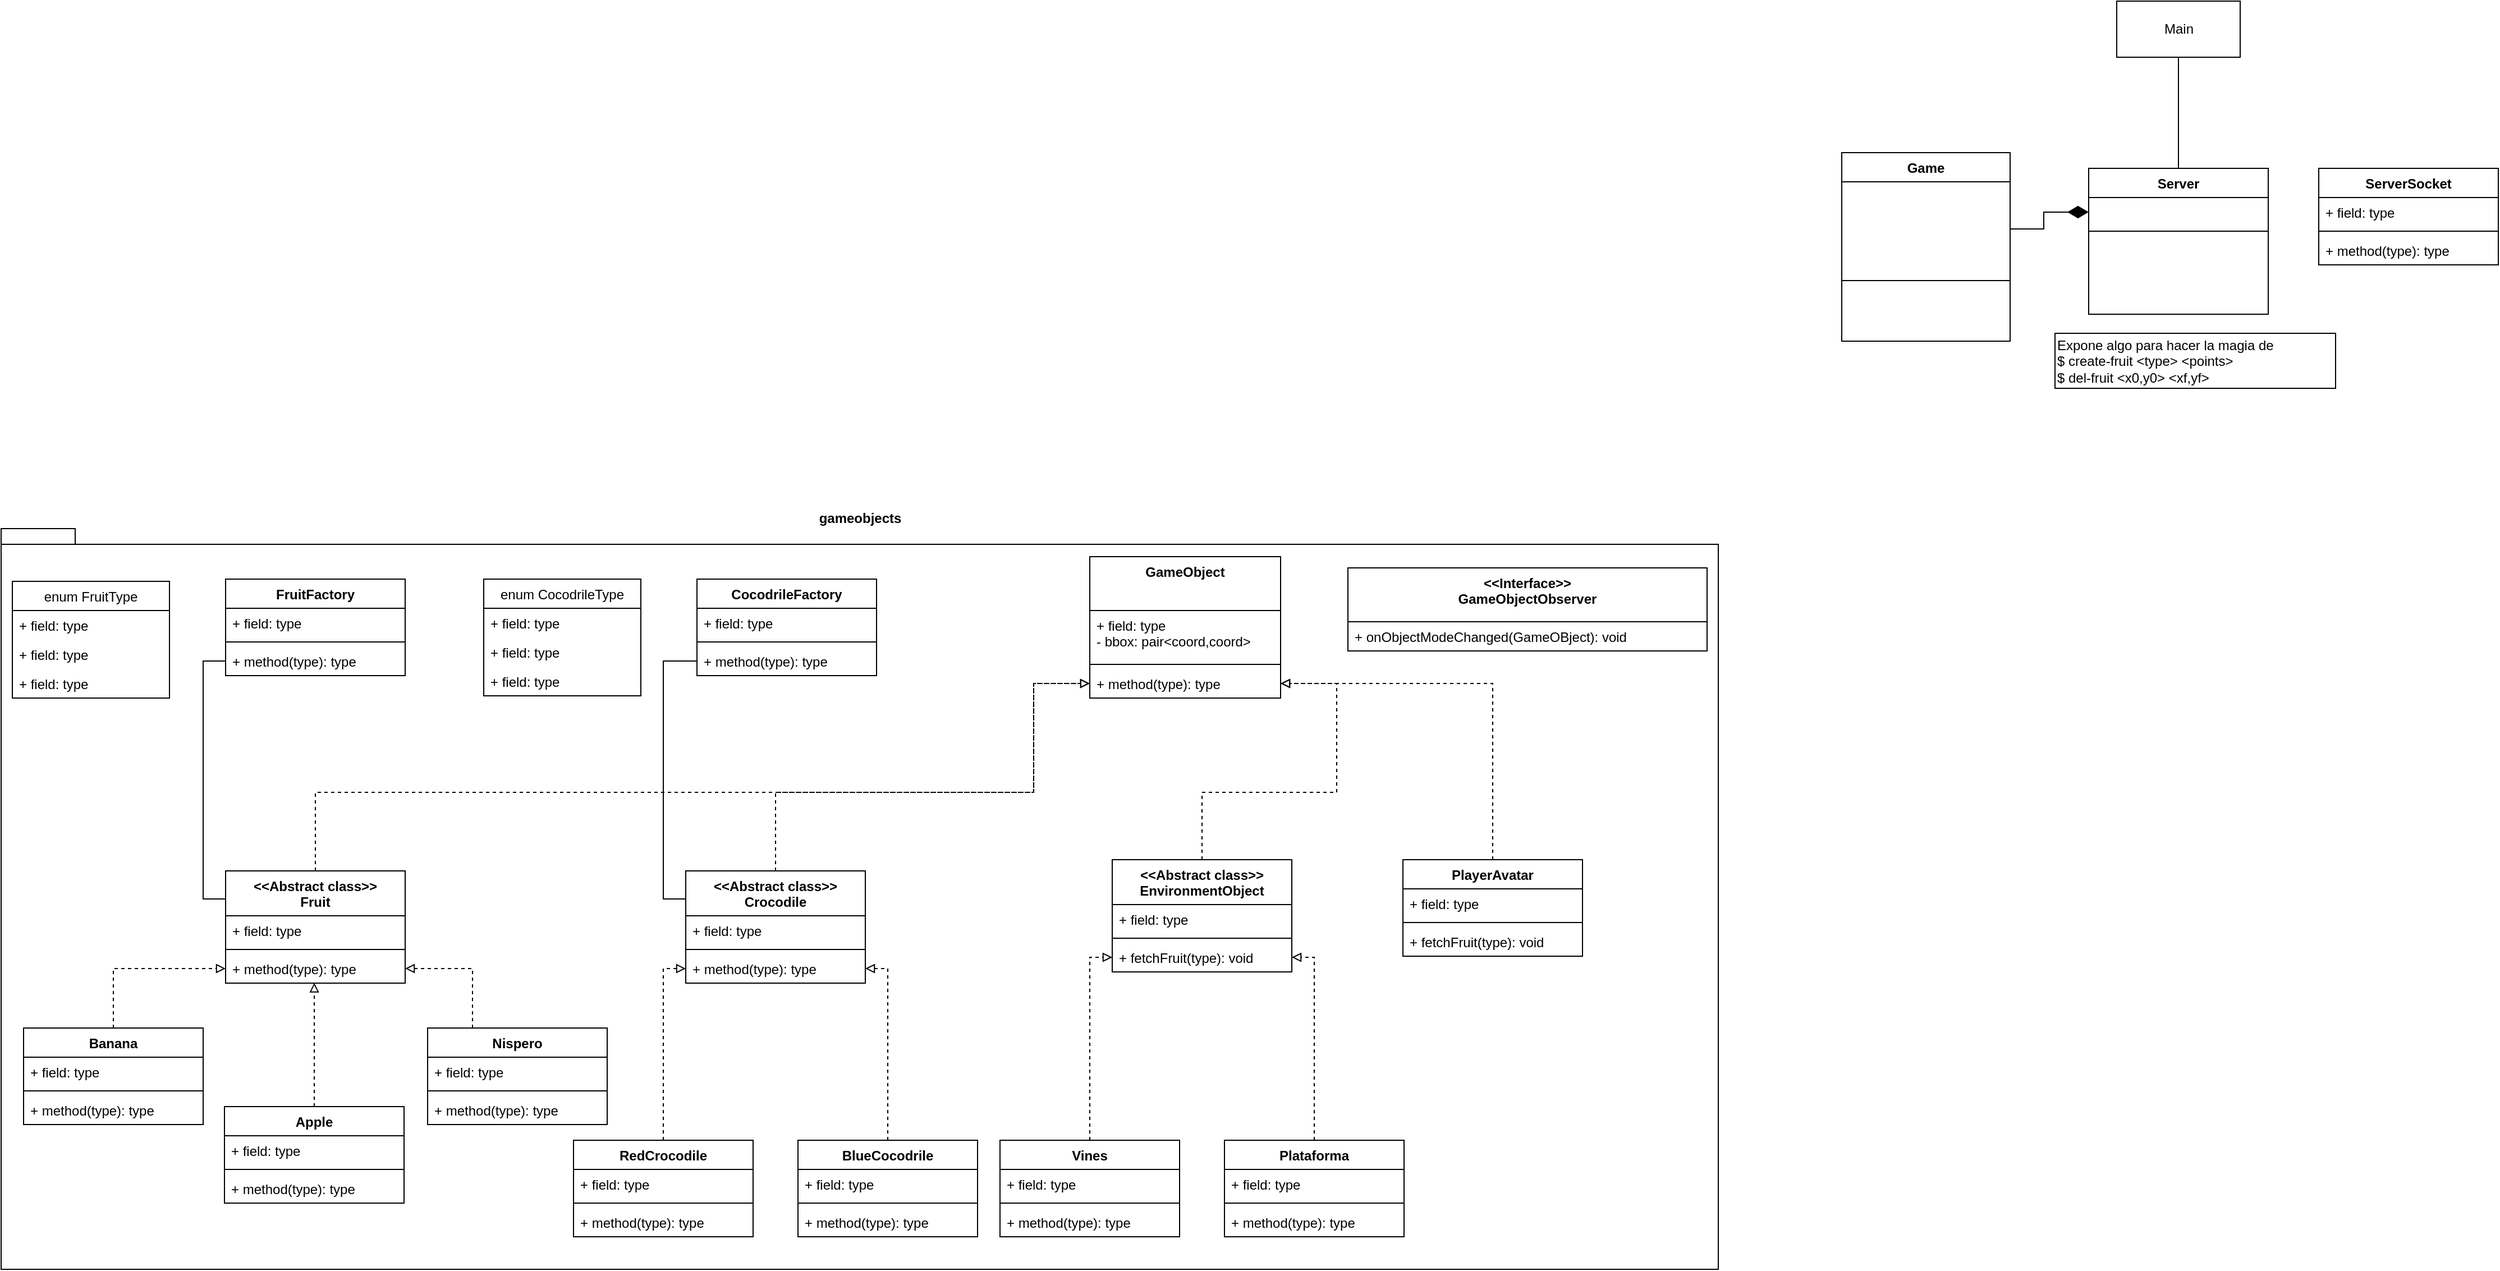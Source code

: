 <mxfile version="14.5.1" type="device" pages="2"><diagram id="uaH-q7rOBK6Ky9ssXsad" name="Java"><mxGraphModel dx="3731" dy="1160" grid="1" gridSize="10" guides="1" tooltips="1" connect="1" arrows="1" fold="1" page="1" pageScale="1" pageWidth="850" pageHeight="1100" math="0" shadow="0"><root><mxCell id="0"/><mxCell id="1" parent="0"/><mxCell id="pXNgIAThSPQc1hBLqP_n-34" value="gameobjects" style="shape=folder;fontStyle=1;spacingTop=10;tabWidth=40;tabHeight=14;tabPosition=left;html=1;labelPosition=center;verticalLabelPosition=top;align=center;verticalAlign=bottom;" parent="1" vertex="1"><mxGeometry x="-1590" y="950" width="1530" height="660" as="geometry"/></mxCell><mxCell id="pXNgIAThSPQc1hBLqP_n-14" style="edgeStyle=orthogonalEdgeStyle;rounded=0;orthogonalLoop=1;jettySize=auto;html=1;exitX=0.5;exitY=0;exitDx=0;exitDy=0;entryX=0;entryY=0.5;entryDx=0;entryDy=0;dashed=1;endArrow=block;endFill=0;" parent="1" source="VCWMj5LCKk2TwLhpMSmU-18" target="WwbJ0MnaYYisVBygQ1Aa-48" edge="1"><mxGeometry relative="1" as="geometry"><Array as="points"><mxPoint x="-1310" y="1185"/><mxPoint x="-670" y="1185"/><mxPoint x="-670" y="1088"/></Array></mxGeometry></mxCell><mxCell id="pXNgIAThSPQc1hBLqP_n-19" style="edgeStyle=orthogonalEdgeStyle;rounded=0;orthogonalLoop=1;jettySize=auto;html=1;exitX=0;exitY=0.25;exitDx=0;exitDy=0;entryX=0;entryY=0.5;entryDx=0;entryDy=0;endArrow=none;endFill=0;" parent="1" source="VCWMj5LCKk2TwLhpMSmU-18" target="WwbJ0MnaYYisVBygQ1Aa-33" edge="1"><mxGeometry relative="1" as="geometry"/></mxCell><mxCell id="VCWMj5LCKk2TwLhpMSmU-18" value="&lt;&lt;Abstract class&gt;&gt;&#10;Fruit" style="swimlane;fontStyle=1;align=center;verticalAlign=top;childLayout=stackLayout;horizontal=1;startSize=40;horizontalStack=0;resizeParent=1;resizeParentMax=0;resizeLast=0;collapsible=1;marginBottom=0;" parent="1" vertex="1"><mxGeometry x="-1390" y="1255" width="160" height="100" as="geometry"/></mxCell><mxCell id="VCWMj5LCKk2TwLhpMSmU-19" value="+ field: type" style="text;strokeColor=none;fillColor=none;align=left;verticalAlign=top;spacingLeft=4;spacingRight=4;overflow=hidden;rotatable=0;points=[[0,0.5],[1,0.5]];portConstraint=eastwest;" parent="VCWMj5LCKk2TwLhpMSmU-18" vertex="1"><mxGeometry y="40" width="160" height="26" as="geometry"/></mxCell><mxCell id="VCWMj5LCKk2TwLhpMSmU-20" value="" style="line;strokeWidth=1;fillColor=none;align=left;verticalAlign=middle;spacingTop=-1;spacingLeft=3;spacingRight=3;rotatable=0;labelPosition=right;points=[];portConstraint=eastwest;" parent="VCWMj5LCKk2TwLhpMSmU-18" vertex="1"><mxGeometry y="66" width="160" height="8" as="geometry"/></mxCell><mxCell id="VCWMj5LCKk2TwLhpMSmU-21" value="+ method(type): type" style="text;strokeColor=none;fillColor=none;align=left;verticalAlign=top;spacingLeft=4;spacingRight=4;overflow=hidden;rotatable=0;points=[[0,0.5],[1,0.5]];portConstraint=eastwest;" parent="VCWMj5LCKk2TwLhpMSmU-18" vertex="1"><mxGeometry y="74" width="160" height="26" as="geometry"/></mxCell><mxCell id="pXNgIAThSPQc1hBLqP_n-9" style="edgeStyle=orthogonalEdgeStyle;rounded=0;orthogonalLoop=1;jettySize=auto;html=1;exitX=0.5;exitY=0;exitDx=0;exitDy=0;entryX=0;entryY=0.5;entryDx=0;entryDy=0;startArrow=none;startFill=0;endArrow=block;endFill=0;dashed=1;" parent="1" source="VCWMj5LCKk2TwLhpMSmU-22" target="VCWMj5LCKk2TwLhpMSmU-21" edge="1"><mxGeometry relative="1" as="geometry"/></mxCell><mxCell id="VCWMj5LCKk2TwLhpMSmU-22" value="Banana" style="swimlane;fontStyle=1;align=center;verticalAlign=top;childLayout=stackLayout;horizontal=1;startSize=26;horizontalStack=0;resizeParent=1;resizeParentMax=0;resizeLast=0;collapsible=1;marginBottom=0;" parent="1" vertex="1"><mxGeometry x="-1570" y="1395" width="160" height="86" as="geometry"/></mxCell><mxCell id="VCWMj5LCKk2TwLhpMSmU-23" value="+ field: type" style="text;strokeColor=none;fillColor=none;align=left;verticalAlign=top;spacingLeft=4;spacingRight=4;overflow=hidden;rotatable=0;points=[[0,0.5],[1,0.5]];portConstraint=eastwest;" parent="VCWMj5LCKk2TwLhpMSmU-22" vertex="1"><mxGeometry y="26" width="160" height="26" as="geometry"/></mxCell><mxCell id="VCWMj5LCKk2TwLhpMSmU-24" value="" style="line;strokeWidth=1;fillColor=none;align=left;verticalAlign=middle;spacingTop=-1;spacingLeft=3;spacingRight=3;rotatable=0;labelPosition=right;points=[];portConstraint=eastwest;" parent="VCWMj5LCKk2TwLhpMSmU-22" vertex="1"><mxGeometry y="52" width="160" height="8" as="geometry"/></mxCell><mxCell id="VCWMj5LCKk2TwLhpMSmU-25" value="+ method(type): type" style="text;strokeColor=none;fillColor=none;align=left;verticalAlign=top;spacingLeft=4;spacingRight=4;overflow=hidden;rotatable=0;points=[[0,0.5],[1,0.5]];portConstraint=eastwest;" parent="VCWMj5LCKk2TwLhpMSmU-22" vertex="1"><mxGeometry y="60" width="160" height="26" as="geometry"/></mxCell><mxCell id="pXNgIAThSPQc1hBLqP_n-10" style="edgeStyle=orthogonalEdgeStyle;rounded=0;orthogonalLoop=1;jettySize=auto;html=1;exitX=0.5;exitY=0;exitDx=0;exitDy=0;entryX=0.494;entryY=0.989;entryDx=0;entryDy=0;entryPerimeter=0;startArrow=none;startFill=0;endArrow=block;endFill=0;dashed=1;" parent="1" source="VCWMj5LCKk2TwLhpMSmU-26" target="VCWMj5LCKk2TwLhpMSmU-21" edge="1"><mxGeometry relative="1" as="geometry"/></mxCell><mxCell id="VCWMj5LCKk2TwLhpMSmU-26" value="Apple" style="swimlane;fontStyle=1;align=center;verticalAlign=top;childLayout=stackLayout;horizontal=1;startSize=26;horizontalStack=0;resizeParent=1;resizeParentMax=0;resizeLast=0;collapsible=1;marginBottom=0;" parent="1" vertex="1"><mxGeometry x="-1391" y="1465" width="160" height="86" as="geometry"/></mxCell><mxCell id="VCWMj5LCKk2TwLhpMSmU-27" value="+ field: type" style="text;strokeColor=none;fillColor=none;align=left;verticalAlign=top;spacingLeft=4;spacingRight=4;overflow=hidden;rotatable=0;points=[[0,0.5],[1,0.5]];portConstraint=eastwest;" parent="VCWMj5LCKk2TwLhpMSmU-26" vertex="1"><mxGeometry y="26" width="160" height="26" as="geometry"/></mxCell><mxCell id="VCWMj5LCKk2TwLhpMSmU-28" value="" style="line;strokeWidth=1;fillColor=none;align=left;verticalAlign=middle;spacingTop=-1;spacingLeft=3;spacingRight=3;rotatable=0;labelPosition=right;points=[];portConstraint=eastwest;" parent="VCWMj5LCKk2TwLhpMSmU-26" vertex="1"><mxGeometry y="52" width="160" height="8" as="geometry"/></mxCell><mxCell id="VCWMj5LCKk2TwLhpMSmU-29" value="+ method(type): type" style="text;strokeColor=none;fillColor=none;align=left;verticalAlign=top;spacingLeft=4;spacingRight=4;overflow=hidden;rotatable=0;points=[[0,0.5],[1,0.5]];portConstraint=eastwest;" parent="VCWMj5LCKk2TwLhpMSmU-26" vertex="1"><mxGeometry y="60" width="160" height="26" as="geometry"/></mxCell><mxCell id="pXNgIAThSPQc1hBLqP_n-6" style="edgeStyle=orthogonalEdgeStyle;rounded=0;orthogonalLoop=1;jettySize=auto;html=1;exitX=0.25;exitY=0;exitDx=0;exitDy=0;startArrow=none;startFill=0;endArrow=block;endFill=0;dashed=1;" parent="1" source="VCWMj5LCKk2TwLhpMSmU-30" target="VCWMj5LCKk2TwLhpMSmU-21" edge="1"><mxGeometry relative="1" as="geometry"/></mxCell><mxCell id="VCWMj5LCKk2TwLhpMSmU-30" value="Nispero" style="swimlane;fontStyle=1;align=center;verticalAlign=top;childLayout=stackLayout;horizontal=1;startSize=26;horizontalStack=0;resizeParent=1;resizeParentMax=0;resizeLast=0;collapsible=1;marginBottom=0;" parent="1" vertex="1"><mxGeometry x="-1210" y="1395" width="160" height="86" as="geometry"/></mxCell><mxCell id="VCWMj5LCKk2TwLhpMSmU-31" value="+ field: type" style="text;strokeColor=none;fillColor=none;align=left;verticalAlign=top;spacingLeft=4;spacingRight=4;overflow=hidden;rotatable=0;points=[[0,0.5],[1,0.5]];portConstraint=eastwest;" parent="VCWMj5LCKk2TwLhpMSmU-30" vertex="1"><mxGeometry y="26" width="160" height="26" as="geometry"/></mxCell><mxCell id="VCWMj5LCKk2TwLhpMSmU-32" value="" style="line;strokeWidth=1;fillColor=none;align=left;verticalAlign=middle;spacingTop=-1;spacingLeft=3;spacingRight=3;rotatable=0;labelPosition=right;points=[];portConstraint=eastwest;" parent="VCWMj5LCKk2TwLhpMSmU-30" vertex="1"><mxGeometry y="52" width="160" height="8" as="geometry"/></mxCell><mxCell id="VCWMj5LCKk2TwLhpMSmU-33" value="+ method(type): type" style="text;strokeColor=none;fillColor=none;align=left;verticalAlign=top;spacingLeft=4;spacingRight=4;overflow=hidden;rotatable=0;points=[[0,0.5],[1,0.5]];portConstraint=eastwest;" parent="VCWMj5LCKk2TwLhpMSmU-30" vertex="1"><mxGeometry y="60" width="160" height="26" as="geometry"/></mxCell><mxCell id="VCWMj5LCKk2TwLhpMSmU-34" value="Game" style="swimlane;fontStyle=1;align=center;verticalAlign=top;childLayout=stackLayout;horizontal=1;startSize=26;horizontalStack=0;resizeParent=1;resizeParentMax=0;resizeLast=0;collapsible=1;marginBottom=0;" parent="1" vertex="1"><mxGeometry x="50" y="615" width="150" height="168" as="geometry"/></mxCell><mxCell id="VCWMj5LCKk2TwLhpMSmU-35" value=" " style="text;strokeColor=none;fillColor=none;align=left;verticalAlign=top;spacingLeft=4;spacingRight=4;overflow=hidden;rotatable=0;points=[[0,0.5],[1,0.5]];portConstraint=eastwest;" parent="VCWMj5LCKk2TwLhpMSmU-34" vertex="1"><mxGeometry y="26" width="150" height="84" as="geometry"/></mxCell><mxCell id="VCWMj5LCKk2TwLhpMSmU-36" value="" style="line;strokeWidth=1;fillColor=none;align=left;verticalAlign=middle;spacingTop=-1;spacingLeft=3;spacingRight=3;rotatable=0;labelPosition=right;points=[];portConstraint=eastwest;" parent="VCWMj5LCKk2TwLhpMSmU-34" vertex="1"><mxGeometry y="110" width="150" height="8" as="geometry"/></mxCell><mxCell id="VCWMj5LCKk2TwLhpMSmU-37" value=" " style="text;strokeColor=none;fillColor=none;align=left;verticalAlign=top;spacingLeft=4;spacingRight=4;overflow=hidden;rotatable=0;points=[[0,0.5],[1,0.5]];portConstraint=eastwest;" parent="VCWMj5LCKk2TwLhpMSmU-34" vertex="1"><mxGeometry y="118" width="150" height="50" as="geometry"/></mxCell><mxCell id="pXNgIAThSPQc1hBLqP_n-17" style="edgeStyle=orthogonalEdgeStyle;rounded=0;orthogonalLoop=1;jettySize=auto;html=1;exitX=0.5;exitY=0;exitDx=0;exitDy=0;dashed=1;endArrow=block;endFill=0;" parent="1" source="VCWMj5LCKk2TwLhpMSmU-48" target="WwbJ0MnaYYisVBygQ1Aa-48" edge="1"><mxGeometry relative="1" as="geometry"/></mxCell><mxCell id="VCWMj5LCKk2TwLhpMSmU-48" value="PlayerAvatar" style="swimlane;fontStyle=1;align=center;verticalAlign=top;childLayout=stackLayout;horizontal=1;startSize=26;horizontalStack=0;resizeParent=1;resizeParentMax=0;resizeLast=0;collapsible=1;marginBottom=0;" parent="1" vertex="1"><mxGeometry x="-341" y="1245" width="160" height="86" as="geometry"/></mxCell><mxCell id="VCWMj5LCKk2TwLhpMSmU-49" value="+ field: type" style="text;strokeColor=none;fillColor=none;align=left;verticalAlign=top;spacingLeft=4;spacingRight=4;overflow=hidden;rotatable=0;points=[[0,0.5],[1,0.5]];portConstraint=eastwest;" parent="VCWMj5LCKk2TwLhpMSmU-48" vertex="1"><mxGeometry y="26" width="160" height="26" as="geometry"/></mxCell><mxCell id="VCWMj5LCKk2TwLhpMSmU-50" value="" style="line;strokeWidth=1;fillColor=none;align=left;verticalAlign=middle;spacingTop=-1;spacingLeft=3;spacingRight=3;rotatable=0;labelPosition=right;points=[];portConstraint=eastwest;" parent="VCWMj5LCKk2TwLhpMSmU-48" vertex="1"><mxGeometry y="52" width="160" height="8" as="geometry"/></mxCell><mxCell id="VCWMj5LCKk2TwLhpMSmU-51" value="+ fetchFruit(type): void" style="text;strokeColor=none;fillColor=none;align=left;verticalAlign=top;spacingLeft=4;spacingRight=4;overflow=hidden;rotatable=0;points=[[0,0.5],[1,0.5]];portConstraint=eastwest;" parent="VCWMj5LCKk2TwLhpMSmU-48" vertex="1"><mxGeometry y="60" width="160" height="26" as="geometry"/></mxCell><mxCell id="VCWMj5LCKk2TwLhpMSmU-52" value="Server" style="swimlane;fontStyle=1;align=center;verticalAlign=top;childLayout=stackLayout;horizontal=1;startSize=26;horizontalStack=0;resizeParent=1;resizeParentMax=0;resizeLast=0;collapsible=1;marginBottom=0;" parent="1" vertex="1"><mxGeometry x="270" y="629" width="160" height="130" as="geometry"/></mxCell><mxCell id="VCWMj5LCKk2TwLhpMSmU-53" value=" " style="text;strokeColor=none;fillColor=none;align=left;verticalAlign=top;spacingLeft=4;spacingRight=4;overflow=hidden;rotatable=0;points=[[0,0.5],[1,0.5]];portConstraint=eastwest;" parent="VCWMj5LCKk2TwLhpMSmU-52" vertex="1"><mxGeometry y="26" width="160" height="26" as="geometry"/></mxCell><mxCell id="VCWMj5LCKk2TwLhpMSmU-54" value="" style="line;strokeWidth=1;fillColor=none;align=left;verticalAlign=middle;spacingTop=-1;spacingLeft=3;spacingRight=3;rotatable=0;labelPosition=right;points=[];portConstraint=eastwest;" parent="VCWMj5LCKk2TwLhpMSmU-52" vertex="1"><mxGeometry y="52" width="160" height="8" as="geometry"/></mxCell><mxCell id="VCWMj5LCKk2TwLhpMSmU-55" value=" " style="text;strokeColor=none;fillColor=none;align=left;verticalAlign=top;spacingLeft=4;spacingRight=4;overflow=hidden;rotatable=0;points=[[0,0.5],[1,0.5]];portConstraint=eastwest;" parent="VCWMj5LCKk2TwLhpMSmU-52" vertex="1"><mxGeometry y="60" width="160" height="70" as="geometry"/></mxCell><mxCell id="pXNgIAThSPQc1hBLqP_n-15" style="edgeStyle=orthogonalEdgeStyle;rounded=0;orthogonalLoop=1;jettySize=auto;html=1;exitX=0.5;exitY=0;exitDx=0;exitDy=0;entryX=0;entryY=0.5;entryDx=0;entryDy=0;dashed=1;endArrow=block;endFill=0;" parent="1" source="VCWMj5LCKk2TwLhpMSmU-56" target="WwbJ0MnaYYisVBygQ1Aa-48" edge="1"><mxGeometry relative="1" as="geometry"><Array as="points"><mxPoint x="-900" y="1185"/><mxPoint x="-670" y="1185"/><mxPoint x="-670" y="1088"/></Array></mxGeometry></mxCell><mxCell id="pXNgIAThSPQc1hBLqP_n-18" style="edgeStyle=orthogonalEdgeStyle;rounded=0;orthogonalLoop=1;jettySize=auto;html=1;exitX=0;exitY=0.25;exitDx=0;exitDy=0;entryX=0;entryY=0.5;entryDx=0;entryDy=0;endArrow=none;endFill=0;" parent="1" source="VCWMj5LCKk2TwLhpMSmU-56" target="WwbJ0MnaYYisVBygQ1Aa-29" edge="1"><mxGeometry relative="1" as="geometry"/></mxCell><mxCell id="VCWMj5LCKk2TwLhpMSmU-56" value="&lt;&lt;Abstract class&gt;&gt;&#10;Crocodile" style="swimlane;fontStyle=1;align=center;verticalAlign=top;childLayout=stackLayout;horizontal=1;startSize=40;horizontalStack=0;resizeParent=1;resizeParentMax=0;resizeLast=0;collapsible=1;marginBottom=0;" parent="1" vertex="1"><mxGeometry x="-980" y="1255" width="160" height="100" as="geometry"/></mxCell><mxCell id="VCWMj5LCKk2TwLhpMSmU-57" value="+ field: type" style="text;strokeColor=none;fillColor=none;align=left;verticalAlign=top;spacingLeft=4;spacingRight=4;overflow=hidden;rotatable=0;points=[[0,0.5],[1,0.5]];portConstraint=eastwest;" parent="VCWMj5LCKk2TwLhpMSmU-56" vertex="1"><mxGeometry y="40" width="160" height="26" as="geometry"/></mxCell><mxCell id="VCWMj5LCKk2TwLhpMSmU-58" value="" style="line;strokeWidth=1;fillColor=none;align=left;verticalAlign=middle;spacingTop=-1;spacingLeft=3;spacingRight=3;rotatable=0;labelPosition=right;points=[];portConstraint=eastwest;" parent="VCWMj5LCKk2TwLhpMSmU-56" vertex="1"><mxGeometry y="66" width="160" height="8" as="geometry"/></mxCell><mxCell id="VCWMj5LCKk2TwLhpMSmU-59" value="+ method(type): type" style="text;strokeColor=none;fillColor=none;align=left;verticalAlign=top;spacingLeft=4;spacingRight=4;overflow=hidden;rotatable=0;points=[[0,0.5],[1,0.5]];portConstraint=eastwest;" parent="VCWMj5LCKk2TwLhpMSmU-56" vertex="1"><mxGeometry y="74" width="160" height="26" as="geometry"/></mxCell><mxCell id="pXNgIAThSPQc1hBLqP_n-5" style="edgeStyle=orthogonalEdgeStyle;rounded=0;orthogonalLoop=1;jettySize=auto;html=1;exitX=0.5;exitY=0;exitDx=0;exitDy=0;entryX=1;entryY=0.5;entryDx=0;entryDy=0;startArrow=none;startFill=0;endArrow=block;endFill=0;dashed=1;" parent="1" source="VCWMj5LCKk2TwLhpMSmU-60" target="VCWMj5LCKk2TwLhpMSmU-59" edge="1"><mxGeometry relative="1" as="geometry"/></mxCell><mxCell id="VCWMj5LCKk2TwLhpMSmU-60" value="BlueCocodrile" style="swimlane;fontStyle=1;align=center;verticalAlign=top;childLayout=stackLayout;horizontal=1;startSize=26;horizontalStack=0;resizeParent=1;resizeParentMax=0;resizeLast=0;collapsible=1;marginBottom=0;" parent="1" vertex="1"><mxGeometry x="-880" y="1495" width="160" height="86" as="geometry"/></mxCell><mxCell id="VCWMj5LCKk2TwLhpMSmU-61" value="+ field: type" style="text;strokeColor=none;fillColor=none;align=left;verticalAlign=top;spacingLeft=4;spacingRight=4;overflow=hidden;rotatable=0;points=[[0,0.5],[1,0.5]];portConstraint=eastwest;" parent="VCWMj5LCKk2TwLhpMSmU-60" vertex="1"><mxGeometry y="26" width="160" height="26" as="geometry"/></mxCell><mxCell id="VCWMj5LCKk2TwLhpMSmU-62" value="" style="line;strokeWidth=1;fillColor=none;align=left;verticalAlign=middle;spacingTop=-1;spacingLeft=3;spacingRight=3;rotatable=0;labelPosition=right;points=[];portConstraint=eastwest;" parent="VCWMj5LCKk2TwLhpMSmU-60" vertex="1"><mxGeometry y="52" width="160" height="8" as="geometry"/></mxCell><mxCell id="VCWMj5LCKk2TwLhpMSmU-63" value="+ method(type): type" style="text;strokeColor=none;fillColor=none;align=left;verticalAlign=top;spacingLeft=4;spacingRight=4;overflow=hidden;rotatable=0;points=[[0,0.5],[1,0.5]];portConstraint=eastwest;" parent="VCWMj5LCKk2TwLhpMSmU-60" vertex="1"><mxGeometry y="60" width="160" height="26" as="geometry"/></mxCell><mxCell id="pXNgIAThSPQc1hBLqP_n-4" style="edgeStyle=orthogonalEdgeStyle;rounded=0;orthogonalLoop=1;jettySize=auto;html=1;exitX=0.5;exitY=0;exitDx=0;exitDy=0;entryX=0;entryY=0.5;entryDx=0;entryDy=0;startArrow=none;startFill=0;endArrow=block;endFill=0;dashed=1;" parent="1" source="VCWMj5LCKk2TwLhpMSmU-64" target="VCWMj5LCKk2TwLhpMSmU-59" edge="1"><mxGeometry relative="1" as="geometry"/></mxCell><mxCell id="VCWMj5LCKk2TwLhpMSmU-64" value="RedCrocodile" style="swimlane;fontStyle=1;align=center;verticalAlign=top;childLayout=stackLayout;horizontal=1;startSize=26;horizontalStack=0;resizeParent=1;resizeParentMax=0;resizeLast=0;collapsible=1;marginBottom=0;" parent="1" vertex="1"><mxGeometry x="-1080" y="1495" width="160" height="86" as="geometry"/></mxCell><mxCell id="VCWMj5LCKk2TwLhpMSmU-65" value="+ field: type" style="text;strokeColor=none;fillColor=none;align=left;verticalAlign=top;spacingLeft=4;spacingRight=4;overflow=hidden;rotatable=0;points=[[0,0.5],[1,0.5]];portConstraint=eastwest;" parent="VCWMj5LCKk2TwLhpMSmU-64" vertex="1"><mxGeometry y="26" width="160" height="26" as="geometry"/></mxCell><mxCell id="VCWMj5LCKk2TwLhpMSmU-66" value="" style="line;strokeWidth=1;fillColor=none;align=left;verticalAlign=middle;spacingTop=-1;spacingLeft=3;spacingRight=3;rotatable=0;labelPosition=right;points=[];portConstraint=eastwest;" parent="VCWMj5LCKk2TwLhpMSmU-64" vertex="1"><mxGeometry y="52" width="160" height="8" as="geometry"/></mxCell><mxCell id="VCWMj5LCKk2TwLhpMSmU-67" value="+ method(type): type" style="text;strokeColor=none;fillColor=none;align=left;verticalAlign=top;spacingLeft=4;spacingRight=4;overflow=hidden;rotatable=0;points=[[0,0.5],[1,0.5]];portConstraint=eastwest;" parent="VCWMj5LCKk2TwLhpMSmU-64" vertex="1"><mxGeometry y="60" width="160" height="26" as="geometry"/></mxCell><mxCell id="VCWMj5LCKk2TwLhpMSmU-68" value="ServerSocket" style="swimlane;fontStyle=1;align=center;verticalAlign=top;childLayout=stackLayout;horizontal=1;startSize=26;horizontalStack=0;resizeParent=1;resizeParentMax=0;resizeLast=0;collapsible=1;marginBottom=0;" parent="1" vertex="1"><mxGeometry x="475" y="629" width="160" height="86" as="geometry"/></mxCell><mxCell id="VCWMj5LCKk2TwLhpMSmU-69" value="+ field: type" style="text;strokeColor=none;fillColor=none;align=left;verticalAlign=top;spacingLeft=4;spacingRight=4;overflow=hidden;rotatable=0;points=[[0,0.5],[1,0.5]];portConstraint=eastwest;" parent="VCWMj5LCKk2TwLhpMSmU-68" vertex="1"><mxGeometry y="26" width="160" height="26" as="geometry"/></mxCell><mxCell id="VCWMj5LCKk2TwLhpMSmU-70" value="" style="line;strokeWidth=1;fillColor=none;align=left;verticalAlign=middle;spacingTop=-1;spacingLeft=3;spacingRight=3;rotatable=0;labelPosition=right;points=[];portConstraint=eastwest;" parent="VCWMj5LCKk2TwLhpMSmU-68" vertex="1"><mxGeometry y="52" width="160" height="8" as="geometry"/></mxCell><mxCell id="VCWMj5LCKk2TwLhpMSmU-71" value="+ method(type): type" style="text;strokeColor=none;fillColor=none;align=left;verticalAlign=top;spacingLeft=4;spacingRight=4;overflow=hidden;rotatable=0;points=[[0,0.5],[1,0.5]];portConstraint=eastwest;" parent="VCWMj5LCKk2TwLhpMSmU-68" vertex="1"><mxGeometry y="60" width="160" height="26" as="geometry"/></mxCell><mxCell id="WwbJ0MnaYYisVBygQ1Aa-10" style="edgeStyle=orthogonalEdgeStyle;rounded=0;orthogonalLoop=1;jettySize=auto;html=1;exitX=0.5;exitY=1;exitDx=0;exitDy=0;entryX=0.5;entryY=0;entryDx=0;entryDy=0;endArrow=none;endFill=0;endSize=16;" parent="1" source="VCWMj5LCKk2TwLhpMSmU-76" target="VCWMj5LCKk2TwLhpMSmU-52" edge="1"><mxGeometry relative="1" as="geometry"/></mxCell><mxCell id="VCWMj5LCKk2TwLhpMSmU-76" value="Main" style="html=1;" parent="1" vertex="1"><mxGeometry x="295" y="480" width="110" height="50" as="geometry"/></mxCell><mxCell id="WwbJ0MnaYYisVBygQ1Aa-8" style="edgeStyle=orthogonalEdgeStyle;rounded=0;orthogonalLoop=1;jettySize=auto;html=1;exitX=1;exitY=0.5;exitDx=0;exitDy=0;entryX=0;entryY=0.5;entryDx=0;entryDy=0;endArrow=diamondThin;endFill=1;endSize=16;" parent="1" source="VCWMj5LCKk2TwLhpMSmU-35" target="VCWMj5LCKk2TwLhpMSmU-53" edge="1"><mxGeometry relative="1" as="geometry"/></mxCell><mxCell id="WwbJ0MnaYYisVBygQ1Aa-12" value="Expone algo para hacer la magia de&lt;br&gt;$ create-fruit &amp;lt;type&amp;gt; &amp;lt;points&amp;gt;&lt;br&gt;$ del-fruit &amp;lt;x0,y0&amp;gt; &amp;lt;xf,yf&amp;gt;" style="rounded=0;whiteSpace=wrap;html=1;align=left;" parent="1" vertex="1"><mxGeometry x="240" y="776" width="250" height="49" as="geometry"/></mxCell><mxCell id="WwbJ0MnaYYisVBygQ1Aa-26" value="CocodrileFactory" style="swimlane;fontStyle=1;align=center;verticalAlign=top;childLayout=stackLayout;horizontal=1;startSize=26;horizontalStack=0;resizeParent=1;resizeParentMax=0;resizeLast=0;collapsible=1;marginBottom=0;" parent="1" vertex="1"><mxGeometry x="-970" y="995" width="160" height="86" as="geometry"/></mxCell><mxCell id="WwbJ0MnaYYisVBygQ1Aa-27" value="+ field: type" style="text;strokeColor=none;fillColor=none;align=left;verticalAlign=top;spacingLeft=4;spacingRight=4;overflow=hidden;rotatable=0;points=[[0,0.5],[1,0.5]];portConstraint=eastwest;" parent="WwbJ0MnaYYisVBygQ1Aa-26" vertex="1"><mxGeometry y="26" width="160" height="26" as="geometry"/></mxCell><mxCell id="WwbJ0MnaYYisVBygQ1Aa-28" value="" style="line;strokeWidth=1;fillColor=none;align=left;verticalAlign=middle;spacingTop=-1;spacingLeft=3;spacingRight=3;rotatable=0;labelPosition=right;points=[];portConstraint=eastwest;" parent="WwbJ0MnaYYisVBygQ1Aa-26" vertex="1"><mxGeometry y="52" width="160" height="8" as="geometry"/></mxCell><mxCell id="WwbJ0MnaYYisVBygQ1Aa-29" value="+ method(type): type" style="text;strokeColor=none;fillColor=none;align=left;verticalAlign=top;spacingLeft=4;spacingRight=4;overflow=hidden;rotatable=0;points=[[0,0.5],[1,0.5]];portConstraint=eastwest;" parent="WwbJ0MnaYYisVBygQ1Aa-26" vertex="1"><mxGeometry y="60" width="160" height="26" as="geometry"/></mxCell><mxCell id="WwbJ0MnaYYisVBygQ1Aa-30" value="FruitFactory" style="swimlane;fontStyle=1;align=center;verticalAlign=top;childLayout=stackLayout;horizontal=1;startSize=26;horizontalStack=0;resizeParent=1;resizeParentMax=0;resizeLast=0;collapsible=1;marginBottom=0;" parent="1" vertex="1"><mxGeometry x="-1390" y="995" width="160" height="86" as="geometry"/></mxCell><mxCell id="WwbJ0MnaYYisVBygQ1Aa-31" value="+ field: type" style="text;strokeColor=none;fillColor=none;align=left;verticalAlign=top;spacingLeft=4;spacingRight=4;overflow=hidden;rotatable=0;points=[[0,0.5],[1,0.5]];portConstraint=eastwest;" parent="WwbJ0MnaYYisVBygQ1Aa-30" vertex="1"><mxGeometry y="26" width="160" height="26" as="geometry"/></mxCell><mxCell id="WwbJ0MnaYYisVBygQ1Aa-32" value="" style="line;strokeWidth=1;fillColor=none;align=left;verticalAlign=middle;spacingTop=-1;spacingLeft=3;spacingRight=3;rotatable=0;labelPosition=right;points=[];portConstraint=eastwest;" parent="WwbJ0MnaYYisVBygQ1Aa-30" vertex="1"><mxGeometry y="52" width="160" height="8" as="geometry"/></mxCell><mxCell id="WwbJ0MnaYYisVBygQ1Aa-33" value="+ method(type): type" style="text;strokeColor=none;fillColor=none;align=left;verticalAlign=top;spacingLeft=4;spacingRight=4;overflow=hidden;rotatable=0;points=[[0,0.5],[1,0.5]];portConstraint=eastwest;" parent="WwbJ0MnaYYisVBygQ1Aa-30" vertex="1"><mxGeometry y="60" width="160" height="26" as="geometry"/></mxCell><mxCell id="WwbJ0MnaYYisVBygQ1Aa-45" value="GameObject" style="swimlane;fontStyle=1;align=center;verticalAlign=top;childLayout=stackLayout;horizontal=1;startSize=48;horizontalStack=0;resizeParent=1;resizeParentMax=0;resizeLast=0;collapsible=1;marginBottom=0;" parent="1" vertex="1"><mxGeometry x="-620" y="975" width="170" height="126" as="geometry"/></mxCell><mxCell id="WwbJ0MnaYYisVBygQ1Aa-46" value="+ field: type&#10;- bbox: pair&lt;coord,coord&gt;" style="text;strokeColor=none;fillColor=none;align=left;verticalAlign=top;spacingLeft=4;spacingRight=4;overflow=hidden;rotatable=0;points=[[0,0.5],[1,0.5]];portConstraint=eastwest;" parent="WwbJ0MnaYYisVBygQ1Aa-45" vertex="1"><mxGeometry y="48" width="170" height="44" as="geometry"/></mxCell><mxCell id="WwbJ0MnaYYisVBygQ1Aa-47" value="" style="line;strokeWidth=1;fillColor=none;align=left;verticalAlign=middle;spacingTop=-1;spacingLeft=3;spacingRight=3;rotatable=0;labelPosition=right;points=[];portConstraint=eastwest;" parent="WwbJ0MnaYYisVBygQ1Aa-45" vertex="1"><mxGeometry y="92" width="170" height="8" as="geometry"/></mxCell><mxCell id="WwbJ0MnaYYisVBygQ1Aa-48" value="+ method(type): type" style="text;strokeColor=none;fillColor=none;align=left;verticalAlign=top;spacingLeft=4;spacingRight=4;overflow=hidden;rotatable=0;points=[[0,0.5],[1,0.5]];portConstraint=eastwest;" parent="WwbJ0MnaYYisVBygQ1Aa-45" vertex="1"><mxGeometry y="100" width="170" height="26" as="geometry"/></mxCell><mxCell id="pXNgIAThSPQc1hBLqP_n-16" style="edgeStyle=orthogonalEdgeStyle;rounded=0;orthogonalLoop=1;jettySize=auto;html=1;exitX=0.5;exitY=0;exitDx=0;exitDy=0;entryX=1;entryY=0.5;entryDx=0;entryDy=0;dashed=1;endArrow=block;endFill=0;" parent="1" source="WwbJ0MnaYYisVBygQ1Aa-54" target="WwbJ0MnaYYisVBygQ1Aa-48" edge="1"><mxGeometry relative="1" as="geometry"><mxPoint x="-390" y="1088" as="targetPoint"/><Array as="points"><mxPoint x="-520" y="1185"/><mxPoint x="-400" y="1185"/><mxPoint x="-400" y="1088"/></Array></mxGeometry></mxCell><mxCell id="WwbJ0MnaYYisVBygQ1Aa-54" value="&lt;&lt;Abstract class&gt;&gt;&#10;EnvironmentObject" style="swimlane;fontStyle=1;align=center;verticalAlign=top;childLayout=stackLayout;horizontal=1;startSize=40;horizontalStack=0;resizeParent=1;resizeParentMax=0;resizeLast=0;collapsible=1;marginBottom=0;" parent="1" vertex="1"><mxGeometry x="-600" y="1245" width="160" height="100" as="geometry"/></mxCell><mxCell id="WwbJ0MnaYYisVBygQ1Aa-55" value="+ field: type" style="text;strokeColor=none;fillColor=none;align=left;verticalAlign=top;spacingLeft=4;spacingRight=4;overflow=hidden;rotatable=0;points=[[0,0.5],[1,0.5]];portConstraint=eastwest;" parent="WwbJ0MnaYYisVBygQ1Aa-54" vertex="1"><mxGeometry y="40" width="160" height="26" as="geometry"/></mxCell><mxCell id="WwbJ0MnaYYisVBygQ1Aa-56" value="" style="line;strokeWidth=1;fillColor=none;align=left;verticalAlign=middle;spacingTop=-1;spacingLeft=3;spacingRight=3;rotatable=0;labelPosition=right;points=[];portConstraint=eastwest;" parent="WwbJ0MnaYYisVBygQ1Aa-54" vertex="1"><mxGeometry y="66" width="160" height="8" as="geometry"/></mxCell><mxCell id="WwbJ0MnaYYisVBygQ1Aa-57" value="+ fetchFruit(type): void" style="text;strokeColor=none;fillColor=none;align=left;verticalAlign=top;spacingLeft=4;spacingRight=4;overflow=hidden;rotatable=0;points=[[0,0.5],[1,0.5]];portConstraint=eastwest;" parent="WwbJ0MnaYYisVBygQ1Aa-54" vertex="1"><mxGeometry y="74" width="160" height="26" as="geometry"/></mxCell><mxCell id="pXNgIAThSPQc1hBLqP_n-11" style="edgeStyle=orthogonalEdgeStyle;rounded=0;orthogonalLoop=1;jettySize=auto;html=1;exitX=0.5;exitY=0;exitDx=0;exitDy=0;entryX=0;entryY=0.5;entryDx=0;entryDy=0;startArrow=none;startFill=0;endArrow=block;endFill=0;dashed=1;" parent="1" source="WwbJ0MnaYYisVBygQ1Aa-63" target="WwbJ0MnaYYisVBygQ1Aa-57" edge="1"><mxGeometry relative="1" as="geometry"/></mxCell><mxCell id="WwbJ0MnaYYisVBygQ1Aa-63" value="Vines" style="swimlane;fontStyle=1;align=center;verticalAlign=top;childLayout=stackLayout;horizontal=1;startSize=26;horizontalStack=0;resizeParent=1;resizeParentMax=0;resizeLast=0;collapsible=1;marginBottom=0;" parent="1" vertex="1"><mxGeometry x="-700" y="1495" width="160" height="86" as="geometry"/></mxCell><mxCell id="WwbJ0MnaYYisVBygQ1Aa-64" value="+ field: type" style="text;strokeColor=none;fillColor=none;align=left;verticalAlign=top;spacingLeft=4;spacingRight=4;overflow=hidden;rotatable=0;points=[[0,0.5],[1,0.5]];portConstraint=eastwest;" parent="WwbJ0MnaYYisVBygQ1Aa-63" vertex="1"><mxGeometry y="26" width="160" height="26" as="geometry"/></mxCell><mxCell id="WwbJ0MnaYYisVBygQ1Aa-65" value="" style="line;strokeWidth=1;fillColor=none;align=left;verticalAlign=middle;spacingTop=-1;spacingLeft=3;spacingRight=3;rotatable=0;labelPosition=right;points=[];portConstraint=eastwest;" parent="WwbJ0MnaYYisVBygQ1Aa-63" vertex="1"><mxGeometry y="52" width="160" height="8" as="geometry"/></mxCell><mxCell id="WwbJ0MnaYYisVBygQ1Aa-66" value="+ method(type): type" style="text;strokeColor=none;fillColor=none;align=left;verticalAlign=top;spacingLeft=4;spacingRight=4;overflow=hidden;rotatable=0;points=[[0,0.5],[1,0.5]];portConstraint=eastwest;" parent="WwbJ0MnaYYisVBygQ1Aa-63" vertex="1"><mxGeometry y="60" width="160" height="26" as="geometry"/></mxCell><mxCell id="pXNgIAThSPQc1hBLqP_n-12" style="edgeStyle=orthogonalEdgeStyle;rounded=0;orthogonalLoop=1;jettySize=auto;html=1;exitX=0.5;exitY=0;exitDx=0;exitDy=0;startArrow=none;startFill=0;endArrow=block;endFill=0;dashed=1;" parent="1" source="WwbJ0MnaYYisVBygQ1Aa-68" target="WwbJ0MnaYYisVBygQ1Aa-57" edge="1"><mxGeometry relative="1" as="geometry"/></mxCell><mxCell id="WwbJ0MnaYYisVBygQ1Aa-68" value="Plataforma" style="swimlane;fontStyle=1;align=center;verticalAlign=top;childLayout=stackLayout;horizontal=1;startSize=26;horizontalStack=0;resizeParent=1;resizeParentMax=0;resizeLast=0;collapsible=1;marginBottom=0;" parent="1" vertex="1"><mxGeometry x="-500" y="1495" width="160" height="86" as="geometry"/></mxCell><mxCell id="WwbJ0MnaYYisVBygQ1Aa-69" value="+ field: type" style="text;strokeColor=none;fillColor=none;align=left;verticalAlign=top;spacingLeft=4;spacingRight=4;overflow=hidden;rotatable=0;points=[[0,0.5],[1,0.5]];portConstraint=eastwest;" parent="WwbJ0MnaYYisVBygQ1Aa-68" vertex="1"><mxGeometry y="26" width="160" height="26" as="geometry"/></mxCell><mxCell id="WwbJ0MnaYYisVBygQ1Aa-70" value="" style="line;strokeWidth=1;fillColor=none;align=left;verticalAlign=middle;spacingTop=-1;spacingLeft=3;spacingRight=3;rotatable=0;labelPosition=right;points=[];portConstraint=eastwest;" parent="WwbJ0MnaYYisVBygQ1Aa-68" vertex="1"><mxGeometry y="52" width="160" height="8" as="geometry"/></mxCell><mxCell id="WwbJ0MnaYYisVBygQ1Aa-71" value="+ method(type): type" style="text;strokeColor=none;fillColor=none;align=left;verticalAlign=top;spacingLeft=4;spacingRight=4;overflow=hidden;rotatable=0;points=[[0,0.5],[1,0.5]];portConstraint=eastwest;" parent="WwbJ0MnaYYisVBygQ1Aa-68" vertex="1"><mxGeometry y="60" width="160" height="26" as="geometry"/></mxCell><mxCell id="pXNgIAThSPQc1hBLqP_n-20" value="&lt;&lt;Interface&gt;&gt;&#10;GameObjectObserver" style="swimlane;fontStyle=1;align=center;verticalAlign=top;childLayout=stackLayout;horizontal=1;startSize=48;horizontalStack=0;resizeParent=1;resizeParentMax=0;resizeLast=0;collapsible=1;marginBottom=0;" parent="1" vertex="1"><mxGeometry x="-390" y="985" width="320" height="74" as="geometry"/></mxCell><mxCell id="pXNgIAThSPQc1hBLqP_n-23" value="+ onObjectModeChanged(GameOBject): void" style="text;strokeColor=none;fillColor=none;align=left;verticalAlign=top;spacingLeft=4;spacingRight=4;overflow=hidden;rotatable=0;points=[[0,0.5],[1,0.5]];portConstraint=eastwest;" parent="pXNgIAThSPQc1hBLqP_n-20" vertex="1"><mxGeometry y="48" width="320" height="26" as="geometry"/></mxCell><mxCell id="pXNgIAThSPQc1hBLqP_n-26" value="enum FruitType" style="swimlane;fontStyle=0;childLayout=stackLayout;horizontal=1;startSize=26;fillColor=none;horizontalStack=0;resizeParent=1;resizeParentMax=0;resizeLast=0;collapsible=1;marginBottom=0;" parent="1" vertex="1"><mxGeometry x="-1580" y="997" width="140" height="104" as="geometry"/></mxCell><mxCell id="pXNgIAThSPQc1hBLqP_n-27" value="+ field: type" style="text;strokeColor=none;fillColor=none;align=left;verticalAlign=top;spacingLeft=4;spacingRight=4;overflow=hidden;rotatable=0;points=[[0,0.5],[1,0.5]];portConstraint=eastwest;" parent="pXNgIAThSPQc1hBLqP_n-26" vertex="1"><mxGeometry y="26" width="140" height="26" as="geometry"/></mxCell><mxCell id="pXNgIAThSPQc1hBLqP_n-28" value="+ field: type" style="text;strokeColor=none;fillColor=none;align=left;verticalAlign=top;spacingLeft=4;spacingRight=4;overflow=hidden;rotatable=0;points=[[0,0.5],[1,0.5]];portConstraint=eastwest;" parent="pXNgIAThSPQc1hBLqP_n-26" vertex="1"><mxGeometry y="52" width="140" height="26" as="geometry"/></mxCell><mxCell id="pXNgIAThSPQc1hBLqP_n-29" value="+ field: type" style="text;strokeColor=none;fillColor=none;align=left;verticalAlign=top;spacingLeft=4;spacingRight=4;overflow=hidden;rotatable=0;points=[[0,0.5],[1,0.5]];portConstraint=eastwest;" parent="pXNgIAThSPQc1hBLqP_n-26" vertex="1"><mxGeometry y="78" width="140" height="26" as="geometry"/></mxCell><mxCell id="pXNgIAThSPQc1hBLqP_n-30" value="enum CocodrileType" style="swimlane;fontStyle=0;childLayout=stackLayout;horizontal=1;startSize=26;fillColor=none;horizontalStack=0;resizeParent=1;resizeParentMax=0;resizeLast=0;collapsible=1;marginBottom=0;" parent="1" vertex="1"><mxGeometry x="-1160" y="995" width="140" height="104" as="geometry"/></mxCell><mxCell id="pXNgIAThSPQc1hBLqP_n-31" value="+ field: type" style="text;strokeColor=none;fillColor=none;align=left;verticalAlign=top;spacingLeft=4;spacingRight=4;overflow=hidden;rotatable=0;points=[[0,0.5],[1,0.5]];portConstraint=eastwest;" parent="pXNgIAThSPQc1hBLqP_n-30" vertex="1"><mxGeometry y="26" width="140" height="26" as="geometry"/></mxCell><mxCell id="pXNgIAThSPQc1hBLqP_n-32" value="+ field: type" style="text;strokeColor=none;fillColor=none;align=left;verticalAlign=top;spacingLeft=4;spacingRight=4;overflow=hidden;rotatable=0;points=[[0,0.5],[1,0.5]];portConstraint=eastwest;" parent="pXNgIAThSPQc1hBLqP_n-30" vertex="1"><mxGeometry y="52" width="140" height="26" as="geometry"/></mxCell><mxCell id="pXNgIAThSPQc1hBLqP_n-33" value="+ field: type" style="text;strokeColor=none;fillColor=none;align=left;verticalAlign=top;spacingLeft=4;spacingRight=4;overflow=hidden;rotatable=0;points=[[0,0.5],[1,0.5]];portConstraint=eastwest;" parent="pXNgIAThSPQc1hBLqP_n-30" vertex="1"><mxGeometry y="78" width="140" height="26" as="geometry"/></mxCell></root></mxGraphModel></diagram><diagram id="qCvuJlAAXiWfzWMpbNy7" name="C"><mxGraphModel dx="2523" dy="955" grid="1" gridSize="10" guides="1" tooltips="1" connect="1" arrows="1" fold="1" page="1" pageScale="1" pageWidth="850" pageHeight="1100" math="0" shadow="0"><root><mxCell id="79t6fsICbRc1x8qesLhx-0"/><mxCell id="79t6fsICbRc1x8qesLhx-1" parent="79t6fsICbRc1x8qesLhx-0"/><mxCell id="WvIzemoNU1oBYAj0TK3I-161" value="&lt;h1 style=&quot;line-height: 40%&quot;&gt;Utilidades manejo&amp;nbsp;&lt;/h1&gt;&lt;h1 style=&quot;line-height: 40%&quot;&gt;de hash maps&lt;/h1&gt;" style="html=1;align=center;verticalAlign=top;" vertex="1" parent="79t6fsICbRc1x8qesLhx-1"><mxGeometry x="319" y="700" width="600" height="360" as="geometry"/></mxCell><mxCell id="WvIzemoNU1oBYAj0TK3I-160" value="&lt;h1 style=&quot;line-height: 40%&quot;&gt;Utilidades manejo&amp;nbsp;&lt;/h1&gt;&lt;h1 style=&quot;line-height: 40%&quot;&gt;de Vectores&lt;/h1&gt;" style="html=1;align=center;verticalAlign=top;" vertex="1" parent="79t6fsICbRc1x8qesLhx-1"><mxGeometry x="-101" y="700" width="410" height="360" as="geometry"/></mxCell><mxCell id="WvIzemoNU1oBYAj0TK3I-117" value="&lt;h1 style=&quot;line-height: 40%&quot;&gt;Utilidades manejo&amp;nbsp;&lt;/h1&gt;&lt;h1 style=&quot;line-height: 40%&quot;&gt;de JSON&lt;/h1&gt;" style="html=1;align=center;verticalAlign=top;" vertex="1" parent="79t6fsICbRc1x8qesLhx-1"><mxGeometry x="-520" y="700" width="410" height="360" as="geometry"/></mxCell><mxCell id="WvIzemoNU1oBYAj0TK3I-106" value="&lt;h1 style=&quot;line-height: 40%&quot;&gt;&amp;nbsp;Logica juego&lt;/h1&gt;" style="html=1;align=left;verticalAlign=top;" vertex="1" parent="79t6fsICbRc1x8qesLhx-1"><mxGeometry x="-520" y="140" width="1440" height="540" as="geometry"/></mxCell><mxCell id="WvIzemoNU1oBYAj0TK3I-4" value="&lt;font style=&quot;font-size: 32px&quot;&gt;&lt;b&gt;Cliente&lt;/b&gt;&lt;/font&gt;" style="text;html=1;align=center;verticalAlign=middle;resizable=0;points=[];autosize=1;" vertex="1" parent="79t6fsICbRc1x8qesLhx-1"><mxGeometry x="90" y="80" width="120" height="30" as="geometry"/></mxCell><mxCell id="WvIzemoNU1oBYAj0TK3I-12" value="main" style="swimlane;fontStyle=1;align=center;verticalAlign=top;childLayout=stackLayout;horizontal=1;startSize=26;horizontalStack=0;resizeParent=1;resizeParentMax=0;resizeLast=0;collapsible=1;marginBottom=0;" vertex="1" parent="79t6fsICbRc1x8qesLhx-1"><mxGeometry x="30" y="160" width="130" height="70" as="geometry"/></mxCell><mxCell id="WvIzemoNU1oBYAj0TK3I-13" value="+ argc: int&#10;+ argv: char**" style="text;strokeColor=none;fillColor=none;align=left;verticalAlign=top;spacingLeft=4;spacingRight=4;overflow=hidden;rotatable=0;points=[[0,0.5],[1,0.5]];portConstraint=eastwest;" vertex="1" parent="WvIzemoNU1oBYAj0TK3I-12"><mxGeometry y="26" width="130" height="44" as="geometry"/></mxCell><mxCell id="WvIzemoNU1oBYAj0TK3I-14" value="init_net" style="swimlane;fontStyle=1;align=center;verticalAlign=top;childLayout=stackLayout;horizontal=1;startSize=26;horizontalStack=0;resizeParent=1;resizeParentMax=0;resizeLast=0;collapsible=1;marginBottom=0;" vertex="1" parent="79t6fsICbRc1x8qesLhx-1"><mxGeometry x="-150" y="250" width="130" height="70" as="geometry"/></mxCell><mxCell id="WvIzemoNU1oBYAj0TK3I-15" value="= node: char*&#10;= service: char*" style="text;strokeColor=none;fillColor=none;align=left;verticalAlign=top;spacingLeft=4;spacingRight=4;overflow=hidden;rotatable=0;points=[[0,0.5],[1,0.5]];portConstraint=eastwest;" vertex="1" parent="WvIzemoNU1oBYAj0TK3I-14"><mxGeometry y="26" width="130" height="44" as="geometry"/></mxCell><mxCell id="WvIzemoNU1oBYAj0TK3I-18" value="event_loop" style="swimlane;fontStyle=1;align=center;verticalAlign=top;childLayout=stackLayout;horizontal=1;startSize=26;horizontalStack=0;resizeParent=1;resizeParentMax=0;resizeLast=0;collapsible=1;marginBottom=0;" vertex="1" parent="79t6fsICbRc1x8qesLhx-1"><mxGeometry x="235" y="250" width="130" height="50" as="geometry"/></mxCell><mxCell id="WvIzemoNU1oBYAj0TK3I-19" value=" " style="text;strokeColor=none;fillColor=none;align=left;verticalAlign=top;spacingLeft=4;spacingRight=4;overflow=hidden;rotatable=0;points=[[0,0.5],[1,0.5]];portConstraint=eastwest;" vertex="1" parent="WvIzemoNU1oBYAj0TK3I-18"><mxGeometry y="26" width="130" height="24" as="geometry"/></mxCell><mxCell id="WvIzemoNU1oBYAj0TK3I-20" value="handle_key" style="swimlane;fontStyle=1;align=center;verticalAlign=top;childLayout=stackLayout;horizontal=1;startSize=26;horizontalStack=0;resizeParent=1;resizeParentMax=0;resizeLast=0;collapsible=1;marginBottom=0;" vertex="1" parent="79t6fsICbRc1x8qesLhx-1"><mxGeometry x="-70" y="360" width="180" height="50" as="geometry"/></mxCell><mxCell id="WvIzemoNU1oBYAj0TK3I-21" value="= event: SDL_KeyboardEvent*" style="text;strokeColor=none;fillColor=none;align=left;verticalAlign=top;spacingLeft=4;spacingRight=4;overflow=hidden;rotatable=0;points=[[0,0.5],[1,0.5]];portConstraint=eastwest;" vertex="1" parent="WvIzemoNU1oBYAj0TK3I-20"><mxGeometry y="26" width="180" height="24" as="geometry"/></mxCell><mxCell id="WvIzemoNU1oBYAj0TK3I-22" value="receive" style="swimlane;fontStyle=1;align=center;verticalAlign=top;childLayout=stackLayout;horizontal=1;startSize=26;horizontalStack=0;resizeParent=1;resizeParentMax=0;resizeLast=0;collapsible=1;marginBottom=0;" vertex="1" parent="79t6fsICbRc1x8qesLhx-1"><mxGeometry x="220" y="360" width="130" height="50" as="geometry"/></mxCell><mxCell id="WvIzemoNU1oBYAj0TK3I-23" value="= line: char*" style="text;strokeColor=none;fillColor=none;align=left;verticalAlign=top;spacingLeft=4;spacingRight=4;overflow=hidden;rotatable=0;points=[[0,0.5],[1,0.5]];portConstraint=eastwest;" vertex="1" parent="WvIzemoNU1oBYAj0TK3I-22"><mxGeometry y="26" width="130" height="24" as="geometry"/></mxCell><mxCell id="WvIzemoNU1oBYAj0TK3I-24" value="redraw" style="swimlane;fontStyle=1;align=center;verticalAlign=top;childLayout=stackLayout;horizontal=1;startSize=26;horizontalStack=0;resizeParent=1;resizeParentMax=0;resizeLast=0;collapsible=1;marginBottom=0;" vertex="1" parent="79t6fsICbRc1x8qesLhx-1"><mxGeometry x="450" y="360" width="130" height="50" as="geometry"/></mxCell><mxCell id="WvIzemoNU1oBYAj0TK3I-26" value="push_sdl_event" style="swimlane;fontStyle=1;align=center;verticalAlign=top;childLayout=stackLayout;horizontal=1;startSize=26;horizontalStack=0;resizeParent=1;resizeParentMax=0;resizeLast=0;collapsible=1;marginBottom=0;" vertex="1" parent="79t6fsICbRc1x8qesLhx-1"><mxGeometry x="650" y="360" width="130" height="50" as="geometry"/></mxCell><mxCell id="WvIzemoNU1oBYAj0TK3I-27" value="+ type: int" style="text;strokeColor=none;fillColor=none;align=left;verticalAlign=top;spacingLeft=4;spacingRight=4;overflow=hidden;rotatable=0;points=[[0,0.5],[1,0.5]];portConstraint=eastwest;" vertex="1" parent="WvIzemoNU1oBYAj0TK3I-26"><mxGeometry y="26" width="130" height="24" as="geometry"/></mxCell><mxCell id="WvIzemoNU1oBYAj0TK3I-28" value="transmit" style="swimlane;fontStyle=1;align=center;verticalAlign=top;childLayout=stackLayout;horizontal=1;startSize=26;horizontalStack=0;resizeParent=1;resizeParentMax=0;resizeLast=0;collapsible=1;marginBottom=0;" vertex="1" parent="79t6fsICbRc1x8qesLhx-1"><mxGeometry x="-430" y="560" width="160" height="70" as="geometry"/></mxCell><mxCell id="WvIzemoNU1oBYAj0TK3I-29" value="= items: struct key_value* " style="text;strokeColor=none;fillColor=none;align=left;verticalAlign=top;spacingLeft=4;spacingRight=4;overflow=hidden;rotatable=0;points=[[0,0.5],[1,0.5]];portConstraint=eastwest;" vertex="1" parent="WvIzemoNU1oBYAj0TK3I-28"><mxGeometry y="26" width="160" height="44" as="geometry"/></mxCell><mxCell id="WvIzemoNU1oBYAj0TK3I-30" value="start_or_watch_game" style="swimlane;fontStyle=1;align=center;verticalAlign=top;childLayout=stackLayout;horizontal=1;startSize=26;horizontalStack=0;resizeParent=1;resizeParentMax=0;resizeLast=0;collapsible=1;marginBottom=0;" vertex="1" parent="79t6fsICbRc1x8qesLhx-1"><mxGeometry x="-80" y="500" width="190" height="50" as="geometry"/></mxCell><mxCell id="WvIzemoNU1oBYAj0TK3I-31" value="+ message: struct json_object* " style="text;strokeColor=none;fillColor=none;align=left;verticalAlign=top;spacingLeft=4;spacingRight=4;overflow=hidden;rotatable=0;points=[[0,0.5],[1,0.5]];portConstraint=eastwest;" vertex="1" parent="WvIzemoNU1oBYAj0TK3I-30"><mxGeometry y="26" width="190" height="24" as="geometry"/></mxCell><mxCell id="WvIzemoNU1oBYAj0TK3I-32" value="init_graphics" style="swimlane;fontStyle=1;align=center;verticalAlign=top;childLayout=stackLayout;horizontal=1;startSize=26;horizontalStack=0;resizeParent=1;resizeParentMax=0;resizeLast=0;collapsible=1;marginBottom=0;" vertex="1" parent="79t6fsICbRc1x8qesLhx-1"><mxGeometry x="130" y="500" width="180" height="50" as="geometry"/></mxCell><mxCell id="WvIzemoNU1oBYAj0TK3I-33" value="+ message: struct json_object* " style="text;strokeColor=none;fillColor=none;align=left;verticalAlign=top;spacingLeft=4;spacingRight=4;overflow=hidden;rotatable=0;points=[[0,0.5],[1,0.5]];portConstraint=eastwest;" vertex="1" parent="WvIzemoNU1oBYAj0TK3I-32"><mxGeometry y="26" width="180" height="24" as="geometry"/></mxCell><mxCell id="WvIzemoNU1oBYAj0TK3I-36" value="init_sprites" style="swimlane;fontStyle=1;align=center;verticalAlign=top;childLayout=stackLayout;horizontal=1;startSize=26;horizontalStack=0;resizeParent=1;resizeParentMax=0;resizeLast=0;collapsible=1;marginBottom=0;" vertex="1" parent="79t6fsICbRc1x8qesLhx-1"><mxGeometry x="320" y="500" width="180" height="50" as="geometry"/></mxCell><mxCell id="WvIzemoNU1oBYAj0TK3I-38" value="init_clock" style="swimlane;fontStyle=1;align=center;verticalAlign=top;childLayout=stackLayout;horizontal=1;startSize=26;horizontalStack=0;resizeParent=1;resizeParentMax=0;resizeLast=0;collapsible=1;marginBottom=0;" vertex="1" parent="79t6fsICbRc1x8qesLhx-1"><mxGeometry x="512" y="500" width="180" height="50" as="geometry"/></mxCell><mxCell id="WvIzemoNU1oBYAj0TK3I-42" value="handle_command" style="swimlane;fontStyle=1;align=center;verticalAlign=top;childLayout=stackLayout;horizontal=1;startSize=26;horizontalStack=0;resizeParent=1;resizeParentMax=0;resizeLast=0;collapsible=1;marginBottom=0;" vertex="1" parent="79t6fsICbRc1x8qesLhx-1"><mxGeometry x="701" y="500" width="180" height="50" as="geometry"/></mxCell><mxCell id="WvIzemoNU1oBYAj0TK3I-43" value="+ message: struct json_object* " style="text;strokeColor=none;fillColor=none;align=left;verticalAlign=top;spacingLeft=4;spacingRight=4;overflow=hidden;rotatable=0;points=[[0,0.5],[1,0.5]];portConstraint=eastwest;" vertex="1" parent="WvIzemoNU1oBYAj0TK3I-42"><mxGeometry y="26" width="180" height="24" as="geometry"/></mxCell><mxCell id="WvIzemoNU1oBYAj0TK3I-58" style="edgeStyle=orthogonalEdgeStyle;rounded=0;orthogonalLoop=1;jettySize=auto;html=1;exitX=0;exitY=0.5;exitDx=0;exitDy=0;" edge="1" parent="79t6fsICbRc1x8qesLhx-1" source="WvIzemoNU1oBYAj0TK3I-23" target="WvIzemoNU1oBYAj0TK3I-30"><mxGeometry relative="1" as="geometry"><Array as="points"><mxPoint x="160" y="398"/><mxPoint x="160" y="450"/><mxPoint x="15" y="450"/></Array></mxGeometry></mxCell><mxCell id="WvIzemoNU1oBYAj0TK3I-62" style="edgeStyle=orthogonalEdgeStyle;rounded=0;orthogonalLoop=1;jettySize=auto;html=1;exitX=0;exitY=0.5;exitDx=0;exitDy=0;entryX=0.5;entryY=0;entryDx=0;entryDy=0;" edge="1" parent="79t6fsICbRc1x8qesLhx-1" source="WvIzemoNU1oBYAj0TK3I-19" target="WvIzemoNU1oBYAj0TK3I-20"><mxGeometry relative="1" as="geometry"/></mxCell><mxCell id="WvIzemoNU1oBYAj0TK3I-64" style="edgeStyle=orthogonalEdgeStyle;rounded=0;orthogonalLoop=1;jettySize=auto;html=1;exitX=1;exitY=0.5;exitDx=0;exitDy=0;" edge="1" parent="79t6fsICbRc1x8qesLhx-1" source="WvIzemoNU1oBYAj0TK3I-19" target="WvIzemoNU1oBYAj0TK3I-24"><mxGeometry relative="1" as="geometry"/></mxCell><mxCell id="WvIzemoNU1oBYAj0TK3I-65" style="edgeStyle=orthogonalEdgeStyle;rounded=0;orthogonalLoop=1;jettySize=auto;html=1;exitX=0;exitY=0.5;exitDx=0;exitDy=0;" edge="1" parent="79t6fsICbRc1x8qesLhx-1" source="WvIzemoNU1oBYAj0TK3I-19" target="WvIzemoNU1oBYAj0TK3I-22"><mxGeometry relative="1" as="geometry"/></mxCell><mxCell id="WvIzemoNU1oBYAj0TK3I-66" style="edgeStyle=orthogonalEdgeStyle;rounded=0;orthogonalLoop=1;jettySize=auto;html=1;exitX=1;exitY=0.5;exitDx=0;exitDy=0;entryX=0.5;entryY=0;entryDx=0;entryDy=0;" edge="1" parent="79t6fsICbRc1x8qesLhx-1" source="WvIzemoNU1oBYAj0TK3I-19" target="WvIzemoNU1oBYAj0TK3I-26"><mxGeometry relative="1" as="geometry"/></mxCell><mxCell id="WvIzemoNU1oBYAj0TK3I-69" value="init_sdl" style="swimlane;fontStyle=1;align=center;verticalAlign=top;childLayout=stackLayout;horizontal=1;startSize=26;horizontalStack=0;resizeParent=1;resizeParentMax=0;resizeLast=0;collapsible=1;marginBottom=0;" vertex="1" parent="79t6fsICbRc1x8qesLhx-1"><mxGeometry x="-300" y="250" width="130" height="50" as="geometry"/></mxCell><mxCell id="WvIzemoNU1oBYAj0TK3I-72" style="edgeStyle=orthogonalEdgeStyle;rounded=0;orthogonalLoop=1;jettySize=auto;html=1;exitX=0;exitY=0.5;exitDx=0;exitDy=0;" edge="1" parent="79t6fsICbRc1x8qesLhx-1" source="WvIzemoNU1oBYAj0TK3I-13" target="WvIzemoNU1oBYAj0TK3I-14"><mxGeometry relative="1" as="geometry"/></mxCell><mxCell id="WvIzemoNU1oBYAj0TK3I-73" style="edgeStyle=orthogonalEdgeStyle;rounded=0;orthogonalLoop=1;jettySize=auto;html=1;exitX=0;exitY=0.5;exitDx=0;exitDy=0;" edge="1" parent="79t6fsICbRc1x8qesLhx-1" source="WvIzemoNU1oBYAj0TK3I-13" target="WvIzemoNU1oBYAj0TK3I-69"><mxGeometry relative="1" as="geometry"/></mxCell><mxCell id="WvIzemoNU1oBYAj0TK3I-74" style="edgeStyle=orthogonalEdgeStyle;rounded=0;orthogonalLoop=1;jettySize=auto;html=1;exitX=1;exitY=0.5;exitDx=0;exitDy=0;" edge="1" parent="79t6fsICbRc1x8qesLhx-1" source="WvIzemoNU1oBYAj0TK3I-13" target="WvIzemoNU1oBYAj0TK3I-18"><mxGeometry relative="1" as="geometry"/></mxCell><mxCell id="WvIzemoNU1oBYAj0TK3I-75" style="edgeStyle=orthogonalEdgeStyle;rounded=0;orthogonalLoop=1;jettySize=auto;html=1;exitX=0;exitY=0.5;exitDx=0;exitDy=0;" edge="1" parent="79t6fsICbRc1x8qesLhx-1" source="WvIzemoNU1oBYAj0TK3I-21" target="WvIzemoNU1oBYAj0TK3I-28"><mxGeometry relative="1" as="geometry"/></mxCell><mxCell id="WvIzemoNU1oBYAj0TK3I-76" style="edgeStyle=orthogonalEdgeStyle;rounded=0;orthogonalLoop=1;jettySize=auto;html=1;exitX=0;exitY=0.5;exitDx=0;exitDy=0;entryX=0.5;entryY=0;entryDx=0;entryDy=0;" edge="1" parent="79t6fsICbRc1x8qesLhx-1" source="WvIzemoNU1oBYAj0TK3I-31" target="WvIzemoNU1oBYAj0TK3I-28"><mxGeometry relative="1" as="geometry"/></mxCell><mxCell id="WvIzemoNU1oBYAj0TK3I-82" style="edgeStyle=orthogonalEdgeStyle;rounded=0;orthogonalLoop=1;jettySize=auto;html=1;exitX=1;exitY=0.5;exitDx=0;exitDy=0;entryX=0.5;entryY=0;entryDx=0;entryDy=0;" edge="1" parent="79t6fsICbRc1x8qesLhx-1" source="WvIzemoNU1oBYAj0TK3I-23" target="WvIzemoNU1oBYAj0TK3I-36"><mxGeometry relative="1" as="geometry"/></mxCell><mxCell id="WvIzemoNU1oBYAj0TK3I-83" style="edgeStyle=orthogonalEdgeStyle;rounded=0;orthogonalLoop=1;jettySize=auto;html=1;exitX=1;exitY=0.5;exitDx=0;exitDy=0;entryX=0.5;entryY=0;entryDx=0;entryDy=0;" edge="1" parent="79t6fsICbRc1x8qesLhx-1" source="WvIzemoNU1oBYAj0TK3I-23" target="WvIzemoNU1oBYAj0TK3I-32"><mxGeometry relative="1" as="geometry"><mxPoint x="210" y="600" as="targetPoint"/><Array as="points"><mxPoint x="410" y="398"/><mxPoint x="410" y="440"/><mxPoint x="220" y="440"/></Array></mxGeometry></mxCell><mxCell id="WvIzemoNU1oBYAj0TK3I-84" style="edgeStyle=orthogonalEdgeStyle;rounded=0;orthogonalLoop=1;jettySize=auto;html=1;exitX=1;exitY=0.5;exitDx=0;exitDy=0;entryX=0.5;entryY=0;entryDx=0;entryDy=0;" edge="1" parent="79t6fsICbRc1x8qesLhx-1" source="WvIzemoNU1oBYAj0TK3I-23" target="WvIzemoNU1oBYAj0TK3I-38"><mxGeometry relative="1" as="geometry"><Array as="points"><mxPoint x="410" y="398"/><mxPoint x="410" y="440"/><mxPoint x="602" y="440"/></Array></mxGeometry></mxCell><mxCell id="WvIzemoNU1oBYAj0TK3I-87" style="edgeStyle=orthogonalEdgeStyle;rounded=0;orthogonalLoop=1;jettySize=auto;html=1;exitX=1;exitY=0.5;exitDx=0;exitDy=0;" edge="1" parent="79t6fsICbRc1x8qesLhx-1" source="WvIzemoNU1oBYAj0TK3I-23" target="WvIzemoNU1oBYAj0TK3I-42"><mxGeometry relative="1" as="geometry"><Array as="points"><mxPoint x="410" y="398"/><mxPoint x="410" y="440"/><mxPoint x="791" y="440"/></Array></mxGeometry></mxCell><mxCell id="WvIzemoNU1oBYAj0TK3I-88" value="expect_key" style="swimlane;fontStyle=1;align=center;verticalAlign=top;childLayout=stackLayout;horizontal=1;startSize=26;horizontalStack=0;resizeParent=1;resizeParentMax=0;resizeLast=0;collapsible=1;marginBottom=0;" vertex="1" parent="79t6fsICbRc1x8qesLhx-1"><mxGeometry x="-310" y="785" width="180" height="90" as="geometry"/></mxCell><mxCell id="WvIzemoNU1oBYAj0TK3I-89" value="+ parent: struct json_object*&#10;= key: char*&#10;+ type: json_type&#10;+ required: bool&#10;" style="text;strokeColor=none;fillColor=none;align=left;verticalAlign=top;spacingLeft=4;spacingRight=4;overflow=hidden;rotatable=0;points=[[0,0.5],[1,0.5]];portConstraint=eastwest;" vertex="1" parent="WvIzemoNU1oBYAj0TK3I-88"><mxGeometry y="26" width="180" height="64" as="geometry"/></mxCell><mxCell id="WvIzemoNU1oBYAj0TK3I-100" value="expect_ratio" style="swimlane;fontStyle=1;align=center;verticalAlign=top;childLayout=stackLayout;horizontal=1;startSize=26;horizontalStack=0;resizeParent=1;resizeParentMax=0;resizeLast=0;collapsible=1;marginBottom=0;" vertex="1" parent="79t6fsICbRc1x8qesLhx-1"><mxGeometry x="-500" y="875" width="180" height="80" as="geometry"/></mxCell><mxCell id="WvIzemoNU1oBYAj0TK3I-101" value="+ message: struct json_object* &#10;= num_key: char*&#10;= denum_key: char*" style="text;strokeColor=none;fillColor=none;align=left;verticalAlign=top;spacingLeft=4;spacingRight=4;overflow=hidden;rotatable=0;points=[[0,0.5],[1,0.5]];portConstraint=eastwest;" vertex="1" parent="WvIzemoNU1oBYAj0TK3I-100"><mxGeometry y="26" width="180" height="54" as="geometry"/></mxCell><mxCell id="WvIzemoNU1oBYAj0TK3I-102" value="expect_sequence" style="swimlane;fontStyle=1;align=center;verticalAlign=top;childLayout=stackLayout;horizontal=1;startSize=26;horizontalStack=0;resizeParent=1;resizeParentMax=0;resizeLast=0;collapsible=1;marginBottom=0;" vertex="1" parent="79t6fsICbRc1x8qesLhx-1"><mxGeometry x="-310" y="970" width="180" height="70" as="geometry"/></mxCell><mxCell id="WvIzemoNU1oBYAj0TK3I-103" value="+ message: struct json_object* &#10;- sequence: struct vec*" style="text;strokeColor=none;fillColor=none;align=left;verticalAlign=top;spacingLeft=4;spacingRight=4;overflow=hidden;rotatable=0;points=[[0,0.5],[1,0.5]];portConstraint=eastwest;" vertex="1" parent="WvIzemoNU1oBYAj0TK3I-102"><mxGeometry y="26" width="180" height="44" as="geometry"/></mxCell><mxCell id="WvIzemoNU1oBYAj0TK3I-104" value="expect_position" style="swimlane;fontStyle=1;align=center;verticalAlign=top;childLayout=stackLayout;horizontal=1;startSize=26;horizontalStack=0;resizeParent=1;resizeParentMax=0;resizeLast=0;collapsible=1;marginBottom=0;" vertex="1" parent="79t6fsICbRc1x8qesLhx-1"><mxGeometry x="-500" y="785" width="180" height="80" as="geometry"/></mxCell><mxCell id="WvIzemoNU1oBYAj0TK3I-105" value="+ message: struct json_object* &#10;- x: int*&#10;- y: int*" style="text;strokeColor=none;fillColor=none;align=left;verticalAlign=top;spacingLeft=4;spacingRight=4;overflow=hidden;rotatable=0;points=[[0,0.5],[1,0.5]];portConstraint=eastwest;" vertex="1" parent="WvIzemoNU1oBYAj0TK3I-104"><mxGeometry y="26" width="180" height="54" as="geometry"/></mxCell><mxCell id="WvIzemoNU1oBYAj0TK3I-108" value="expect_id&#10;" style="swimlane;fontStyle=1;align=center;verticalAlign=top;childLayout=stackLayout;horizontal=1;startSize=26;horizontalStack=0;resizeParent=1;resizeParentMax=0;resizeLast=0;collapsible=1;marginBottom=0;" vertex="1" parent="79t6fsICbRc1x8qesLhx-1"><mxGeometry x="-500" y="970" width="180" height="70" as="geometry"/></mxCell><mxCell id="WvIzemoNU1oBYAj0TK3I-109" value="+ message: struct json_object* " style="text;strokeColor=none;fillColor=none;align=left;verticalAlign=top;spacingLeft=4;spacingRight=4;overflow=hidden;rotatable=0;points=[[0,0.5],[1,0.5]];portConstraint=eastwest;" vertex="1" parent="WvIzemoNU1oBYAj0TK3I-108"><mxGeometry y="26" width="180" height="44" as="geometry"/></mxCell><mxCell id="WvIzemoNU1oBYAj0TK3I-110" value="expect_entity" style="swimlane;fontStyle=1;align=center;verticalAlign=top;childLayout=stackLayout;horizontal=1;startSize=26;horizontalStack=0;resizeParent=1;resizeParentMax=0;resizeLast=0;collapsible=1;marginBottom=0;" vertex="1" parent="79t6fsICbRc1x8qesLhx-1"><mxGeometry x="-310" y="895" width="180" height="60" as="geometry"/></mxCell><mxCell id="WvIzemoNU1oBYAj0TK3I-111" value="+ message: struct json_object* " style="text;strokeColor=none;fillColor=none;align=left;verticalAlign=top;spacingLeft=4;spacingRight=4;overflow=hidden;rotatable=0;points=[[0,0.5],[1,0.5]];portConstraint=eastwest;" vertex="1" parent="WvIzemoNU1oBYAj0TK3I-110"><mxGeometry y="26" width="180" height="34" as="geometry"/></mxCell><mxCell id="WvIzemoNU1oBYAj0TK3I-119" value="vec_new" style="swimlane;fontStyle=1;align=center;verticalAlign=top;childLayout=stackLayout;horizontal=1;startSize=26;horizontalStack=0;resizeParent=1;resizeParentMax=0;resizeLast=0;collapsible=1;marginBottom=0;" vertex="1" parent="79t6fsICbRc1x8qesLhx-1"><mxGeometry x="-81" y="785" width="180" height="60" as="geometry"/></mxCell><mxCell id="WvIzemoNU1oBYAj0TK3I-120" value="+ element_size: size_t" style="text;strokeColor=none;fillColor=none;align=left;verticalAlign=top;spacingLeft=4;spacingRight=4;overflow=hidden;rotatable=0;points=[[0,0.5],[1,0.5]];portConstraint=eastwest;" vertex="1" parent="WvIzemoNU1oBYAj0TK3I-119"><mxGeometry y="26" width="180" height="34" as="geometry"/></mxCell><mxCell id="WvIzemoNU1oBYAj0TK3I-121" value="vec_clear" style="swimlane;fontStyle=1;align=center;verticalAlign=top;childLayout=stackLayout;horizontal=1;startSize=26;horizontalStack=0;resizeParent=1;resizeParentMax=0;resizeLast=0;collapsible=1;marginBottom=0;" vertex="1" parent="79t6fsICbRc1x8qesLhx-1"><mxGeometry x="-81" y="850" width="180" height="60" as="geometry"/></mxCell><mxCell id="WvIzemoNU1oBYAj0TK3I-122" value="+ vec: struct vec*" style="text;strokeColor=none;fillColor=none;align=left;verticalAlign=top;spacingLeft=4;spacingRight=4;overflow=hidden;rotatable=0;points=[[0,0.5],[1,0.5]];portConstraint=eastwest;" vertex="1" parent="WvIzemoNU1oBYAj0TK3I-121"><mxGeometry y="26" width="180" height="34" as="geometry"/></mxCell><mxCell id="WvIzemoNU1oBYAj0TK3I-123" value="vec_get" style="swimlane;fontStyle=1;align=center;verticalAlign=top;childLayout=stackLayout;horizontal=1;startSize=26;horizontalStack=0;resizeParent=1;resizeParentMax=0;resizeLast=0;collapsible=1;marginBottom=0;" vertex="1" parent="79t6fsICbRc1x8qesLhx-1"><mxGeometry x="109" y="785" width="180" height="70" as="geometry"/></mxCell><mxCell id="WvIzemoNU1oBYAj0TK3I-124" value="+ vec: struct vec*&#10;+index: size_t" style="text;strokeColor=none;fillColor=none;align=left;verticalAlign=top;spacingLeft=4;spacingRight=4;overflow=hidden;rotatable=0;points=[[0,0.5],[1,0.5]];portConstraint=eastwest;" vertex="1" parent="WvIzemoNU1oBYAj0TK3I-123"><mxGeometry y="26" width="180" height="44" as="geometry"/></mxCell><mxCell id="WvIzemoNU1oBYAj0TK3I-125" value="vec_require_capacity" style="swimlane;fontStyle=1;align=center;verticalAlign=top;childLayout=stackLayout;horizontal=1;startSize=26;horizontalStack=0;resizeParent=1;resizeParentMax=0;resizeLast=0;collapsible=1;marginBottom=0;" vertex="1" parent="79t6fsICbRc1x8qesLhx-1"><mxGeometry x="109" y="880" width="180" height="70" as="geometry"/></mxCell><mxCell id="WvIzemoNU1oBYAj0TK3I-126" value="+ vec: struct vec*&#10;+ required: size_t" style="text;strokeColor=none;fillColor=none;align=left;verticalAlign=top;spacingLeft=4;spacingRight=4;overflow=hidden;rotatable=0;points=[[0,0.5],[1,0.5]];portConstraint=eastwest;" vertex="1" parent="WvIzemoNU1oBYAj0TK3I-125"><mxGeometry y="26" width="180" height="44" as="geometry"/></mxCell><mxCell id="WvIzemoNU1oBYAj0TK3I-127" value="vec_emplace" style="swimlane;fontStyle=1;align=center;verticalAlign=top;childLayout=stackLayout;horizontal=1;startSize=26;horizontalStack=0;resizeParent=1;resizeParentMax=0;resizeLast=0;collapsible=1;marginBottom=0;" vertex="1" parent="79t6fsICbRc1x8qesLhx-1"><mxGeometry x="-81" y="915" width="180" height="50" as="geometry"/></mxCell><mxCell id="WvIzemoNU1oBYAj0TK3I-128" value="+ vec: struct vec*" style="text;strokeColor=none;fillColor=none;align=left;verticalAlign=top;spacingLeft=4;spacingRight=4;overflow=hidden;rotatable=0;points=[[0,0.5],[1,0.5]];portConstraint=eastwest;" vertex="1" parent="WvIzemoNU1oBYAj0TK3I-127"><mxGeometry y="26" width="180" height="24" as="geometry"/></mxCell><mxCell id="WvIzemoNU1oBYAj0TK3I-129" value="vec_delete" style="swimlane;fontStyle=1;align=center;verticalAlign=top;childLayout=stackLayout;horizontal=1;startSize=26;horizontalStack=0;resizeParent=1;resizeParentMax=0;resizeLast=0;collapsible=1;marginBottom=0;" vertex="1" parent="79t6fsICbRc1x8qesLhx-1"><mxGeometry x="109" y="975" width="180" height="70" as="geometry"/></mxCell><mxCell id="WvIzemoNU1oBYAj0TK3I-130" value="+ vec: struct vec*&#10;+ index: size_t" style="text;strokeColor=none;fillColor=none;align=left;verticalAlign=top;spacingLeft=4;spacingRight=4;overflow=hidden;rotatable=0;points=[[0,0.5],[1,0.5]];portConstraint=eastwest;" vertex="1" parent="WvIzemoNU1oBYAj0TK3I-129"><mxGeometry y="26" width="180" height="44" as="geometry"/></mxCell><mxCell id="WvIzemoNU1oBYAj0TK3I-132" value="vec_resize" style="swimlane;fontStyle=1;align=center;verticalAlign=top;childLayout=stackLayout;horizontal=1;startSize=26;horizontalStack=0;resizeParent=1;resizeParentMax=0;resizeLast=0;collapsible=1;marginBottom=0;" vertex="1" parent="79t6fsICbRc1x8qesLhx-1"><mxGeometry x="-81" y="975" width="180" height="70" as="geometry"/></mxCell><mxCell id="WvIzemoNU1oBYAj0TK3I-133" value="+ vec: struct vec*&#10;+ new_size: size_t" style="text;strokeColor=none;fillColor=none;align=left;verticalAlign=top;spacingLeft=4;spacingRight=4;overflow=hidden;rotatable=0;points=[[0,0.5],[1,0.5]];portConstraint=eastwest;" vertex="1" parent="WvIzemoNU1oBYAj0TK3I-132"><mxGeometry y="26" width="180" height="44" as="geometry"/></mxCell><mxCell id="WvIzemoNU1oBYAj0TK3I-136" value="bucket_get_pair" style="swimlane;fontStyle=1;align=center;verticalAlign=top;childLayout=stackLayout;horizontal=1;startSize=26;horizontalStack=0;resizeParent=1;resizeParentMax=0;resizeLast=0;collapsible=1;marginBottom=0;" vertex="1" parent="79t6fsICbRc1x8qesLhx-1"><mxGeometry x="339" y="785" width="180" height="70" as="geometry"/></mxCell><mxCell id="WvIzemoNU1oBYAj0TK3I-137" value="+ bucket: struct vec*&#10;+ lookup: int " style="text;strokeColor=none;fillColor=none;align=left;verticalAlign=top;spacingLeft=4;spacingRight=4;overflow=hidden;rotatable=0;points=[[0,0.5],[1,0.5]];portConstraint=eastwest;" vertex="1" parent="WvIzemoNU1oBYAj0TK3I-136"><mxGeometry y="26" width="180" height="44" as="geometry"/></mxCell><mxCell id="WvIzemoNU1oBYAj0TK3I-138" value="hash_map_new" style="swimlane;fontStyle=1;align=center;verticalAlign=top;childLayout=stackLayout;horizontal=1;startSize=26;horizontalStack=0;resizeParent=1;resizeParentMax=0;resizeLast=0;collapsible=1;marginBottom=0;" vertex="1" parent="79t6fsICbRc1x8qesLhx-1"><mxGeometry x="720" y="945" width="180" height="70" as="geometry"/></mxCell><mxCell id="WvIzemoNU1oBYAj0TK3I-139" value="+ order: unisgned&#10;+ value_size: size_t" style="text;strokeColor=none;fillColor=none;align=left;verticalAlign=top;spacingLeft=4;spacingRight=4;overflow=hidden;rotatable=0;points=[[0,0.5],[1,0.5]];portConstraint=eastwest;" vertex="1" parent="WvIzemoNU1oBYAj0TK3I-138"><mxGeometry y="26" width="180" height="44" as="geometry"/></mxCell><mxCell id="WvIzemoNU1oBYAj0TK3I-142" value="hash_map_clear" style="swimlane;fontStyle=1;align=center;verticalAlign=top;childLayout=stackLayout;horizontal=1;startSize=26;horizontalStack=0;resizeParent=1;resizeParentMax=0;resizeLast=0;collapsible=1;marginBottom=0;" vertex="1" parent="79t6fsICbRc1x8qesLhx-1"><mxGeometry x="339" y="870" width="180" height="50" as="geometry"/></mxCell><mxCell id="WvIzemoNU1oBYAj0TK3I-143" value="+ map: struct hash_map" style="text;strokeColor=none;fillColor=none;align=left;verticalAlign=top;spacingLeft=4;spacingRight=4;overflow=hidden;rotatable=0;points=[[0,0.5],[1,0.5]];portConstraint=eastwest;" vertex="1" parent="WvIzemoNU1oBYAj0TK3I-142"><mxGeometry y="26" width="180" height="24" as="geometry"/></mxCell><mxCell id="WvIzemoNU1oBYAj0TK3I-144" value="hash_map_cell_size" style="swimlane;fontStyle=1;align=center;verticalAlign=top;childLayout=stackLayout;horizontal=1;startSize=26;horizontalStack=0;resizeParent=1;resizeParentMax=0;resizeLast=0;collapsible=1;marginBottom=0;" vertex="1" parent="79t6fsICbRc1x8qesLhx-1"><mxGeometry x="531" y="870" width="180" height="50" as="geometry"/></mxCell><mxCell id="WvIzemoNU1oBYAj0TK3I-145" value="+ map: struct hash_map" style="text;strokeColor=none;fillColor=none;align=left;verticalAlign=top;spacingLeft=4;spacingRight=4;overflow=hidden;rotatable=0;points=[[0,0.5],[1,0.5]];portConstraint=eastwest;" vertex="1" parent="WvIzemoNU1oBYAj0TK3I-144"><mxGeometry y="26" width="180" height="24" as="geometry"/></mxCell><mxCell id="WvIzemoNU1oBYAj0TK3I-146" value="hash_map_bucket_for" style="swimlane;fontStyle=1;align=center;verticalAlign=top;childLayout=stackLayout;horizontal=1;startSize=26;horizontalStack=0;resizeParent=1;resizeParentMax=0;resizeLast=0;collapsible=1;marginBottom=0;" vertex="1" parent="79t6fsICbRc1x8qesLhx-1"><mxGeometry x="720" y="785" width="180" height="70" as="geometry"/></mxCell><mxCell id="WvIzemoNU1oBYAj0TK3I-147" value="+ map: struct hash_map&#10;+ key: int" style="text;strokeColor=none;fillColor=none;align=left;verticalAlign=top;spacingLeft=4;spacingRight=4;overflow=hidden;rotatable=0;points=[[0,0.5],[1,0.5]];portConstraint=eastwest;" vertex="1" parent="WvIzemoNU1oBYAj0TK3I-146"><mxGeometry y="26" width="180" height="44" as="geometry"/></mxCell><mxCell id="WvIzemoNU1oBYAj0TK3I-148" value="hash_map_get" style="swimlane;fontStyle=1;align=center;verticalAlign=top;childLayout=stackLayout;horizontal=1;startSize=26;horizontalStack=0;resizeParent=1;resizeParentMax=0;resizeLast=0;collapsible=1;marginBottom=0;" vertex="1" parent="79t6fsICbRc1x8qesLhx-1"><mxGeometry x="531" y="785" width="180" height="70" as="geometry"/></mxCell><mxCell id="WvIzemoNU1oBYAj0TK3I-149" value="+ map: struct hash_map&#10;+ lookup: int" style="text;strokeColor=none;fillColor=none;align=left;verticalAlign=top;spacingLeft=4;spacingRight=4;overflow=hidden;rotatable=0;points=[[0,0.5],[1,0.5]];portConstraint=eastwest;" vertex="1" parent="WvIzemoNU1oBYAj0TK3I-148"><mxGeometry y="26" width="180" height="44" as="geometry"/></mxCell><mxCell id="WvIzemoNU1oBYAj0TK3I-150" value="hash_map_put" style="swimlane;fontStyle=1;align=center;verticalAlign=top;childLayout=stackLayout;horizontal=1;startSize=26;horizontalStack=0;resizeParent=1;resizeParentMax=0;resizeLast=0;collapsible=1;marginBottom=0;" vertex="1" parent="79t6fsICbRc1x8qesLhx-1"><mxGeometry x="531" y="935" width="180" height="80" as="geometry"/></mxCell><mxCell id="WvIzemoNU1oBYAj0TK3I-151" value="+ map: struct hash_map&#10;+key: int&#10;= value: void*" style="text;strokeColor=none;fillColor=none;align=left;verticalAlign=top;spacingLeft=4;spacingRight=4;overflow=hidden;rotatable=0;points=[[0,0.5],[1,0.5]];portConstraint=eastwest;" vertex="1" parent="WvIzemoNU1oBYAj0TK3I-150"><mxGeometry y="26" width="180" height="54" as="geometry"/></mxCell><mxCell id="WvIzemoNU1oBYAj0TK3I-152" value="hash_map_delete" style="swimlane;fontStyle=1;align=center;verticalAlign=top;childLayout=stackLayout;horizontal=1;startSize=26;horizontalStack=0;resizeParent=1;resizeParentMax=0;resizeLast=0;collapsible=1;marginBottom=0;" vertex="1" parent="79t6fsICbRc1x8qesLhx-1"><mxGeometry x="720" y="865" width="180" height="70" as="geometry"/></mxCell><mxCell id="WvIzemoNU1oBYAj0TK3I-153" value="+ map: struct hash_map&#10;+ key: int" style="text;strokeColor=none;fillColor=none;align=left;verticalAlign=top;spacingLeft=4;spacingRight=4;overflow=hidden;rotatable=0;points=[[0,0.5],[1,0.5]];portConstraint=eastwest;" vertex="1" parent="WvIzemoNU1oBYAj0TK3I-152"><mxGeometry y="26" width="180" height="44" as="geometry"/></mxCell><mxCell id="WvIzemoNU1oBYAj0TK3I-154" value="hash_map_get_value" style="swimlane;fontStyle=1;align=center;verticalAlign=top;childLayout=stackLayout;horizontal=1;startSize=26;horizontalStack=0;resizeParent=1;resizeParentMax=0;resizeLast=0;collapsible=1;marginBottom=0;" vertex="1" parent="79t6fsICbRc1x8qesLhx-1"><mxGeometry x="339" y="935" width="180" height="80" as="geometry"/></mxCell><mxCell id="WvIzemoNU1oBYAj0TK3I-155" value="+ map: struct hash_map&#10;+ bucket: struct vec*&#10;+ index: size_t" style="text;strokeColor=none;fillColor=none;align=left;verticalAlign=top;spacingLeft=4;spacingRight=4;overflow=hidden;rotatable=0;points=[[0,0.5],[1,0.5]];portConstraint=eastwest;" vertex="1" parent="WvIzemoNU1oBYAj0TK3I-154"><mxGeometry y="26" width="180" height="54" as="geometry"/></mxCell></root></mxGraphModel></diagram></mxfile>